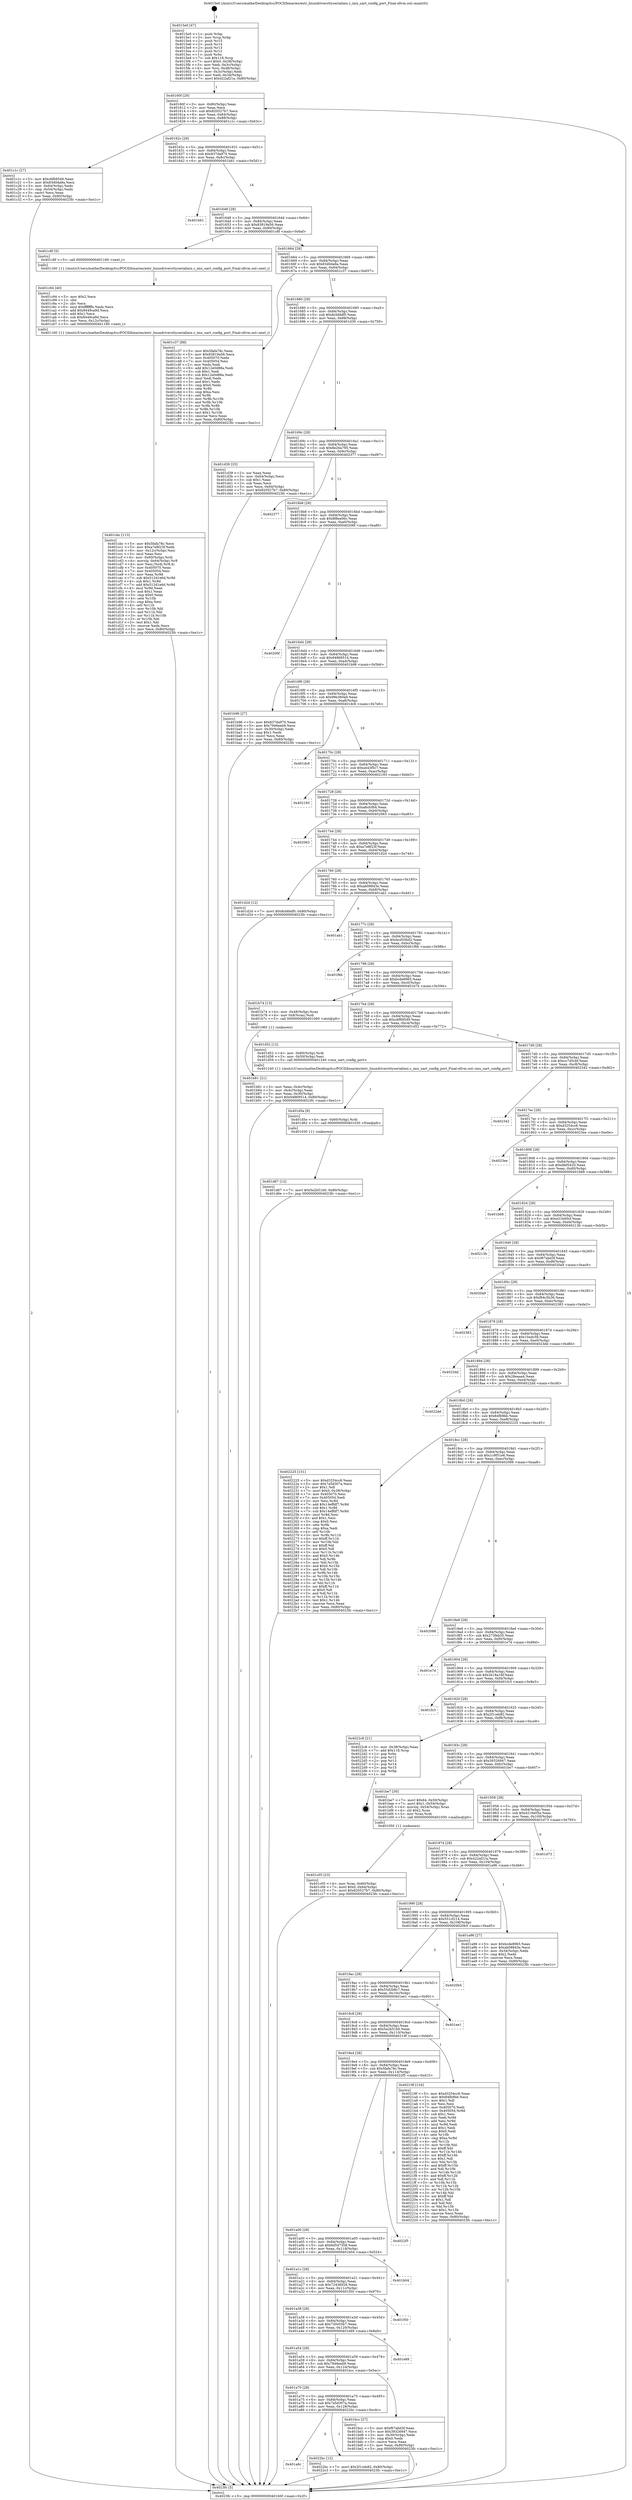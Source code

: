 digraph "0x4015e0" {
  label = "0x4015e0 (/mnt/c/Users/mathe/Desktop/tcc/POCII/binaries/extr_linuxdriversttyserialimx.c_imx_uart_config_port_Final-ollvm.out::main(0))"
  labelloc = "t"
  node[shape=record]

  Entry [label="",width=0.3,height=0.3,shape=circle,fillcolor=black,style=filled]
  "0x40160f" [label="{
     0x40160f [29]\l
     | [instrs]\l
     &nbsp;&nbsp;0x40160f \<+3\>: mov -0x80(%rbp),%eax\l
     &nbsp;&nbsp;0x401612 \<+2\>: mov %eax,%ecx\l
     &nbsp;&nbsp;0x401614 \<+6\>: sub $0x820527b7,%ecx\l
     &nbsp;&nbsp;0x40161a \<+6\>: mov %eax,-0x84(%rbp)\l
     &nbsp;&nbsp;0x401620 \<+6\>: mov %ecx,-0x88(%rbp)\l
     &nbsp;&nbsp;0x401626 \<+6\>: je 0000000000401c1c \<main+0x63c\>\l
  }"]
  "0x401c1c" [label="{
     0x401c1c [27]\l
     | [instrs]\l
     &nbsp;&nbsp;0x401c1c \<+5\>: mov $0xc6f69549,%eax\l
     &nbsp;&nbsp;0x401c21 \<+5\>: mov $0x83d0da9a,%ecx\l
     &nbsp;&nbsp;0x401c26 \<+3\>: mov -0x64(%rbp),%edx\l
     &nbsp;&nbsp;0x401c29 \<+3\>: cmp -0x54(%rbp),%edx\l
     &nbsp;&nbsp;0x401c2c \<+3\>: cmovl %ecx,%eax\l
     &nbsp;&nbsp;0x401c2f \<+3\>: mov %eax,-0x80(%rbp)\l
     &nbsp;&nbsp;0x401c32 \<+5\>: jmp 00000000004023fc \<main+0xe1c\>\l
  }"]
  "0x40162c" [label="{
     0x40162c [28]\l
     | [instrs]\l
     &nbsp;&nbsp;0x40162c \<+5\>: jmp 0000000000401631 \<main+0x51\>\l
     &nbsp;&nbsp;0x401631 \<+6\>: mov -0x84(%rbp),%eax\l
     &nbsp;&nbsp;0x401637 \<+5\>: sub $0x837da970,%eax\l
     &nbsp;&nbsp;0x40163c \<+6\>: mov %eax,-0x8c(%rbp)\l
     &nbsp;&nbsp;0x401642 \<+6\>: je 0000000000401bb1 \<main+0x5d1\>\l
  }"]
  Exit [label="",width=0.3,height=0.3,shape=circle,fillcolor=black,style=filled,peripheries=2]
  "0x401bb1" [label="{
     0x401bb1\l
  }", style=dashed]
  "0x401648" [label="{
     0x401648 [28]\l
     | [instrs]\l
     &nbsp;&nbsp;0x401648 \<+5\>: jmp 000000000040164d \<main+0x6d\>\l
     &nbsp;&nbsp;0x40164d \<+6\>: mov -0x84(%rbp),%eax\l
     &nbsp;&nbsp;0x401653 \<+5\>: sub $0x83819a56,%eax\l
     &nbsp;&nbsp;0x401658 \<+6\>: mov %eax,-0x90(%rbp)\l
     &nbsp;&nbsp;0x40165e \<+6\>: je 0000000000401c8f \<main+0x6af\>\l
  }"]
  "0x401a8c" [label="{
     0x401a8c\l
  }", style=dashed]
  "0x401c8f" [label="{
     0x401c8f [5]\l
     | [instrs]\l
     &nbsp;&nbsp;0x401c8f \<+5\>: call 0000000000401160 \<next_i\>\l
     | [calls]\l
     &nbsp;&nbsp;0x401160 \{1\} (/mnt/c/Users/mathe/Desktop/tcc/POCII/binaries/extr_linuxdriversttyserialimx.c_imx_uart_config_port_Final-ollvm.out::next_i)\l
  }"]
  "0x401664" [label="{
     0x401664 [28]\l
     | [instrs]\l
     &nbsp;&nbsp;0x401664 \<+5\>: jmp 0000000000401669 \<main+0x89\>\l
     &nbsp;&nbsp;0x401669 \<+6\>: mov -0x84(%rbp),%eax\l
     &nbsp;&nbsp;0x40166f \<+5\>: sub $0x83d0da9a,%eax\l
     &nbsp;&nbsp;0x401674 \<+6\>: mov %eax,-0x94(%rbp)\l
     &nbsp;&nbsp;0x40167a \<+6\>: je 0000000000401c37 \<main+0x657\>\l
  }"]
  "0x4022bc" [label="{
     0x4022bc [12]\l
     | [instrs]\l
     &nbsp;&nbsp;0x4022bc \<+7\>: movl $0x2f1ceb82,-0x80(%rbp)\l
     &nbsp;&nbsp;0x4022c3 \<+5\>: jmp 00000000004023fc \<main+0xe1c\>\l
  }"]
  "0x401c37" [label="{
     0x401c37 [88]\l
     | [instrs]\l
     &nbsp;&nbsp;0x401c37 \<+5\>: mov $0x5fafa78c,%eax\l
     &nbsp;&nbsp;0x401c3c \<+5\>: mov $0x83819a56,%ecx\l
     &nbsp;&nbsp;0x401c41 \<+7\>: mov 0x405070,%edx\l
     &nbsp;&nbsp;0x401c48 \<+7\>: mov 0x405054,%esi\l
     &nbsp;&nbsp;0x401c4f \<+2\>: mov %edx,%edi\l
     &nbsp;&nbsp;0x401c51 \<+6\>: add $0x12e0d88a,%edi\l
     &nbsp;&nbsp;0x401c57 \<+3\>: sub $0x1,%edi\l
     &nbsp;&nbsp;0x401c5a \<+6\>: sub $0x12e0d88a,%edi\l
     &nbsp;&nbsp;0x401c60 \<+3\>: imul %edi,%edx\l
     &nbsp;&nbsp;0x401c63 \<+3\>: and $0x1,%edx\l
     &nbsp;&nbsp;0x401c66 \<+3\>: cmp $0x0,%edx\l
     &nbsp;&nbsp;0x401c69 \<+4\>: sete %r8b\l
     &nbsp;&nbsp;0x401c6d \<+3\>: cmp $0xa,%esi\l
     &nbsp;&nbsp;0x401c70 \<+4\>: setl %r9b\l
     &nbsp;&nbsp;0x401c74 \<+3\>: mov %r8b,%r10b\l
     &nbsp;&nbsp;0x401c77 \<+3\>: and %r9b,%r10b\l
     &nbsp;&nbsp;0x401c7a \<+3\>: xor %r9b,%r8b\l
     &nbsp;&nbsp;0x401c7d \<+3\>: or %r8b,%r10b\l
     &nbsp;&nbsp;0x401c80 \<+4\>: test $0x1,%r10b\l
     &nbsp;&nbsp;0x401c84 \<+3\>: cmovne %ecx,%eax\l
     &nbsp;&nbsp;0x401c87 \<+3\>: mov %eax,-0x80(%rbp)\l
     &nbsp;&nbsp;0x401c8a \<+5\>: jmp 00000000004023fc \<main+0xe1c\>\l
  }"]
  "0x401680" [label="{
     0x401680 [28]\l
     | [instrs]\l
     &nbsp;&nbsp;0x401680 \<+5\>: jmp 0000000000401685 \<main+0xa5\>\l
     &nbsp;&nbsp;0x401685 \<+6\>: mov -0x84(%rbp),%eax\l
     &nbsp;&nbsp;0x40168b \<+5\>: sub $0x8cbfddf0,%eax\l
     &nbsp;&nbsp;0x401690 \<+6\>: mov %eax,-0x98(%rbp)\l
     &nbsp;&nbsp;0x401696 \<+6\>: je 0000000000401d39 \<main+0x759\>\l
  }"]
  "0x401d67" [label="{
     0x401d67 [12]\l
     | [instrs]\l
     &nbsp;&nbsp;0x401d67 \<+7\>: movl $0x5a2b51b0,-0x80(%rbp)\l
     &nbsp;&nbsp;0x401d6e \<+5\>: jmp 00000000004023fc \<main+0xe1c\>\l
  }"]
  "0x401d39" [label="{
     0x401d39 [25]\l
     | [instrs]\l
     &nbsp;&nbsp;0x401d39 \<+2\>: xor %eax,%eax\l
     &nbsp;&nbsp;0x401d3b \<+3\>: mov -0x64(%rbp),%ecx\l
     &nbsp;&nbsp;0x401d3e \<+3\>: sub $0x1,%eax\l
     &nbsp;&nbsp;0x401d41 \<+2\>: sub %eax,%ecx\l
     &nbsp;&nbsp;0x401d43 \<+3\>: mov %ecx,-0x64(%rbp)\l
     &nbsp;&nbsp;0x401d46 \<+7\>: movl $0x820527b7,-0x80(%rbp)\l
     &nbsp;&nbsp;0x401d4d \<+5\>: jmp 00000000004023fc \<main+0xe1c\>\l
  }"]
  "0x40169c" [label="{
     0x40169c [28]\l
     | [instrs]\l
     &nbsp;&nbsp;0x40169c \<+5\>: jmp 00000000004016a1 \<main+0xc1\>\l
     &nbsp;&nbsp;0x4016a1 \<+6\>: mov -0x84(%rbp),%eax\l
     &nbsp;&nbsp;0x4016a7 \<+5\>: sub $0x8e26a795,%eax\l
     &nbsp;&nbsp;0x4016ac \<+6\>: mov %eax,-0x9c(%rbp)\l
     &nbsp;&nbsp;0x4016b2 \<+6\>: je 0000000000402377 \<main+0xd97\>\l
  }"]
  "0x401d5e" [label="{
     0x401d5e [9]\l
     | [instrs]\l
     &nbsp;&nbsp;0x401d5e \<+4\>: mov -0x60(%rbp),%rdi\l
     &nbsp;&nbsp;0x401d62 \<+5\>: call 0000000000401030 \<free@plt\>\l
     | [calls]\l
     &nbsp;&nbsp;0x401030 \{1\} (unknown)\l
  }"]
  "0x402377" [label="{
     0x402377\l
  }", style=dashed]
  "0x4016b8" [label="{
     0x4016b8 [28]\l
     | [instrs]\l
     &nbsp;&nbsp;0x4016b8 \<+5\>: jmp 00000000004016bd \<main+0xdd\>\l
     &nbsp;&nbsp;0x4016bd \<+6\>: mov -0x84(%rbp),%eax\l
     &nbsp;&nbsp;0x4016c3 \<+5\>: sub $0x8f8ee06c,%eax\l
     &nbsp;&nbsp;0x4016c8 \<+6\>: mov %eax,-0xa0(%rbp)\l
     &nbsp;&nbsp;0x4016ce \<+6\>: je 000000000040206f \<main+0xa8f\>\l
  }"]
  "0x401cbc" [label="{
     0x401cbc [113]\l
     | [instrs]\l
     &nbsp;&nbsp;0x401cbc \<+5\>: mov $0x5fafa78c,%ecx\l
     &nbsp;&nbsp;0x401cc1 \<+5\>: mov $0xa7e8f23f,%edx\l
     &nbsp;&nbsp;0x401cc6 \<+6\>: mov -0x12c(%rbp),%esi\l
     &nbsp;&nbsp;0x401ccc \<+3\>: imul %eax,%esi\l
     &nbsp;&nbsp;0x401ccf \<+4\>: mov -0x60(%rbp),%rdi\l
     &nbsp;&nbsp;0x401cd3 \<+4\>: movslq -0x64(%rbp),%r8\l
     &nbsp;&nbsp;0x401cd7 \<+4\>: mov %esi,(%rdi,%r8,4)\l
     &nbsp;&nbsp;0x401cdb \<+7\>: mov 0x405070,%eax\l
     &nbsp;&nbsp;0x401ce2 \<+7\>: mov 0x405054,%esi\l
     &nbsp;&nbsp;0x401ce9 \<+3\>: mov %eax,%r9d\l
     &nbsp;&nbsp;0x401cec \<+7\>: sub $0x512d1e6d,%r9d\l
     &nbsp;&nbsp;0x401cf3 \<+4\>: sub $0x1,%r9d\l
     &nbsp;&nbsp;0x401cf7 \<+7\>: add $0x512d1e6d,%r9d\l
     &nbsp;&nbsp;0x401cfe \<+4\>: imul %r9d,%eax\l
     &nbsp;&nbsp;0x401d02 \<+3\>: and $0x1,%eax\l
     &nbsp;&nbsp;0x401d05 \<+3\>: cmp $0x0,%eax\l
     &nbsp;&nbsp;0x401d08 \<+4\>: sete %r10b\l
     &nbsp;&nbsp;0x401d0c \<+3\>: cmp $0xa,%esi\l
     &nbsp;&nbsp;0x401d0f \<+4\>: setl %r11b\l
     &nbsp;&nbsp;0x401d13 \<+3\>: mov %r10b,%bl\l
     &nbsp;&nbsp;0x401d16 \<+3\>: and %r11b,%bl\l
     &nbsp;&nbsp;0x401d19 \<+3\>: xor %r11b,%r10b\l
     &nbsp;&nbsp;0x401d1c \<+3\>: or %r10b,%bl\l
     &nbsp;&nbsp;0x401d1f \<+3\>: test $0x1,%bl\l
     &nbsp;&nbsp;0x401d22 \<+3\>: cmovne %edx,%ecx\l
     &nbsp;&nbsp;0x401d25 \<+3\>: mov %ecx,-0x80(%rbp)\l
     &nbsp;&nbsp;0x401d28 \<+5\>: jmp 00000000004023fc \<main+0xe1c\>\l
  }"]
  "0x40206f" [label="{
     0x40206f\l
  }", style=dashed]
  "0x4016d4" [label="{
     0x4016d4 [28]\l
     | [instrs]\l
     &nbsp;&nbsp;0x4016d4 \<+5\>: jmp 00000000004016d9 \<main+0xf9\>\l
     &nbsp;&nbsp;0x4016d9 \<+6\>: mov -0x84(%rbp),%eax\l
     &nbsp;&nbsp;0x4016df \<+5\>: sub $0x94869514,%eax\l
     &nbsp;&nbsp;0x4016e4 \<+6\>: mov %eax,-0xa4(%rbp)\l
     &nbsp;&nbsp;0x4016ea \<+6\>: je 0000000000401b96 \<main+0x5b6\>\l
  }"]
  "0x401c94" [label="{
     0x401c94 [40]\l
     | [instrs]\l
     &nbsp;&nbsp;0x401c94 \<+5\>: mov $0x2,%ecx\l
     &nbsp;&nbsp;0x401c99 \<+1\>: cltd\l
     &nbsp;&nbsp;0x401c9a \<+2\>: idiv %ecx\l
     &nbsp;&nbsp;0x401c9c \<+6\>: imul $0xfffffffe,%edx,%ecx\l
     &nbsp;&nbsp;0x401ca2 \<+6\>: add $0x8449ca9d,%ecx\l
     &nbsp;&nbsp;0x401ca8 \<+3\>: add $0x1,%ecx\l
     &nbsp;&nbsp;0x401cab \<+6\>: sub $0x8449ca9d,%ecx\l
     &nbsp;&nbsp;0x401cb1 \<+6\>: mov %ecx,-0x12c(%rbp)\l
     &nbsp;&nbsp;0x401cb7 \<+5\>: call 0000000000401160 \<next_i\>\l
     | [calls]\l
     &nbsp;&nbsp;0x401160 \{1\} (/mnt/c/Users/mathe/Desktop/tcc/POCII/binaries/extr_linuxdriversttyserialimx.c_imx_uart_config_port_Final-ollvm.out::next_i)\l
  }"]
  "0x401b96" [label="{
     0x401b96 [27]\l
     | [instrs]\l
     &nbsp;&nbsp;0x401b96 \<+5\>: mov $0x837da970,%eax\l
     &nbsp;&nbsp;0x401b9b \<+5\>: mov $0x7946eeb9,%ecx\l
     &nbsp;&nbsp;0x401ba0 \<+3\>: mov -0x30(%rbp),%edx\l
     &nbsp;&nbsp;0x401ba3 \<+3\>: cmp $0x1,%edx\l
     &nbsp;&nbsp;0x401ba6 \<+3\>: cmovl %ecx,%eax\l
     &nbsp;&nbsp;0x401ba9 \<+3\>: mov %eax,-0x80(%rbp)\l
     &nbsp;&nbsp;0x401bac \<+5\>: jmp 00000000004023fc \<main+0xe1c\>\l
  }"]
  "0x4016f0" [label="{
     0x4016f0 [28]\l
     | [instrs]\l
     &nbsp;&nbsp;0x4016f0 \<+5\>: jmp 00000000004016f5 \<main+0x115\>\l
     &nbsp;&nbsp;0x4016f5 \<+6\>: mov -0x84(%rbp),%eax\l
     &nbsp;&nbsp;0x4016fb \<+5\>: sub $0x99e360a9,%eax\l
     &nbsp;&nbsp;0x401700 \<+6\>: mov %eax,-0xa8(%rbp)\l
     &nbsp;&nbsp;0x401706 \<+6\>: je 0000000000401dc6 \<main+0x7e6\>\l
  }"]
  "0x401c05" [label="{
     0x401c05 [23]\l
     | [instrs]\l
     &nbsp;&nbsp;0x401c05 \<+4\>: mov %rax,-0x60(%rbp)\l
     &nbsp;&nbsp;0x401c09 \<+7\>: movl $0x0,-0x64(%rbp)\l
     &nbsp;&nbsp;0x401c10 \<+7\>: movl $0x820527b7,-0x80(%rbp)\l
     &nbsp;&nbsp;0x401c17 \<+5\>: jmp 00000000004023fc \<main+0xe1c\>\l
  }"]
  "0x401dc6" [label="{
     0x401dc6\l
  }", style=dashed]
  "0x40170c" [label="{
     0x40170c [28]\l
     | [instrs]\l
     &nbsp;&nbsp;0x40170c \<+5\>: jmp 0000000000401711 \<main+0x131\>\l
     &nbsp;&nbsp;0x401711 \<+6\>: mov -0x84(%rbp),%eax\l
     &nbsp;&nbsp;0x401717 \<+5\>: sub $0xa443f5c7,%eax\l
     &nbsp;&nbsp;0x40171c \<+6\>: mov %eax,-0xac(%rbp)\l
     &nbsp;&nbsp;0x401722 \<+6\>: je 0000000000402193 \<main+0xbb3\>\l
  }"]
  "0x401a70" [label="{
     0x401a70 [28]\l
     | [instrs]\l
     &nbsp;&nbsp;0x401a70 \<+5\>: jmp 0000000000401a75 \<main+0x495\>\l
     &nbsp;&nbsp;0x401a75 \<+6\>: mov -0x84(%rbp),%eax\l
     &nbsp;&nbsp;0x401a7b \<+5\>: sub $0x7a5d307a,%eax\l
     &nbsp;&nbsp;0x401a80 \<+6\>: mov %eax,-0x128(%rbp)\l
     &nbsp;&nbsp;0x401a86 \<+6\>: je 00000000004022bc \<main+0xcdc\>\l
  }"]
  "0x402193" [label="{
     0x402193\l
  }", style=dashed]
  "0x401728" [label="{
     0x401728 [28]\l
     | [instrs]\l
     &nbsp;&nbsp;0x401728 \<+5\>: jmp 000000000040172d \<main+0x14d\>\l
     &nbsp;&nbsp;0x40172d \<+6\>: mov -0x84(%rbp),%eax\l
     &nbsp;&nbsp;0x401733 \<+5\>: sub $0xa6cfcf64,%eax\l
     &nbsp;&nbsp;0x401738 \<+6\>: mov %eax,-0xb0(%rbp)\l
     &nbsp;&nbsp;0x40173e \<+6\>: je 0000000000402063 \<main+0xa83\>\l
  }"]
  "0x401bcc" [label="{
     0x401bcc [27]\l
     | [instrs]\l
     &nbsp;&nbsp;0x401bcc \<+5\>: mov $0xf67abd3f,%eax\l
     &nbsp;&nbsp;0x401bd1 \<+5\>: mov $0x39326947,%ecx\l
     &nbsp;&nbsp;0x401bd6 \<+3\>: mov -0x30(%rbp),%edx\l
     &nbsp;&nbsp;0x401bd9 \<+3\>: cmp $0x0,%edx\l
     &nbsp;&nbsp;0x401bdc \<+3\>: cmove %ecx,%eax\l
     &nbsp;&nbsp;0x401bdf \<+3\>: mov %eax,-0x80(%rbp)\l
     &nbsp;&nbsp;0x401be2 \<+5\>: jmp 00000000004023fc \<main+0xe1c\>\l
  }"]
  "0x402063" [label="{
     0x402063\l
  }", style=dashed]
  "0x401744" [label="{
     0x401744 [28]\l
     | [instrs]\l
     &nbsp;&nbsp;0x401744 \<+5\>: jmp 0000000000401749 \<main+0x169\>\l
     &nbsp;&nbsp;0x401749 \<+6\>: mov -0x84(%rbp),%eax\l
     &nbsp;&nbsp;0x40174f \<+5\>: sub $0xa7e8f23f,%eax\l
     &nbsp;&nbsp;0x401754 \<+6\>: mov %eax,-0xb4(%rbp)\l
     &nbsp;&nbsp;0x40175a \<+6\>: je 0000000000401d2d \<main+0x74d\>\l
  }"]
  "0x401a54" [label="{
     0x401a54 [28]\l
     | [instrs]\l
     &nbsp;&nbsp;0x401a54 \<+5\>: jmp 0000000000401a59 \<main+0x479\>\l
     &nbsp;&nbsp;0x401a59 \<+6\>: mov -0x84(%rbp),%eax\l
     &nbsp;&nbsp;0x401a5f \<+5\>: sub $0x7946eeb9,%eax\l
     &nbsp;&nbsp;0x401a64 \<+6\>: mov %eax,-0x124(%rbp)\l
     &nbsp;&nbsp;0x401a6a \<+6\>: je 0000000000401bcc \<main+0x5ec\>\l
  }"]
  "0x401d2d" [label="{
     0x401d2d [12]\l
     | [instrs]\l
     &nbsp;&nbsp;0x401d2d \<+7\>: movl $0x8cbfddf0,-0x80(%rbp)\l
     &nbsp;&nbsp;0x401d34 \<+5\>: jmp 00000000004023fc \<main+0xe1c\>\l
  }"]
  "0x401760" [label="{
     0x401760 [28]\l
     | [instrs]\l
     &nbsp;&nbsp;0x401760 \<+5\>: jmp 0000000000401765 \<main+0x185\>\l
     &nbsp;&nbsp;0x401765 \<+6\>: mov -0x84(%rbp),%eax\l
     &nbsp;&nbsp;0x40176b \<+5\>: sub $0xab08843e,%eax\l
     &nbsp;&nbsp;0x401770 \<+6\>: mov %eax,-0xb8(%rbp)\l
     &nbsp;&nbsp;0x401776 \<+6\>: je 0000000000401ab1 \<main+0x4d1\>\l
  }"]
  "0x401e89" [label="{
     0x401e89\l
  }", style=dashed]
  "0x401ab1" [label="{
     0x401ab1\l
  }", style=dashed]
  "0x40177c" [label="{
     0x40177c [28]\l
     | [instrs]\l
     &nbsp;&nbsp;0x40177c \<+5\>: jmp 0000000000401781 \<main+0x1a1\>\l
     &nbsp;&nbsp;0x401781 \<+6\>: mov -0x84(%rbp),%eax\l
     &nbsp;&nbsp;0x401787 \<+5\>: sub $0xbcd55bd2,%eax\l
     &nbsp;&nbsp;0x40178c \<+6\>: mov %eax,-0xbc(%rbp)\l
     &nbsp;&nbsp;0x401792 \<+6\>: je 0000000000401f6b \<main+0x98b\>\l
  }"]
  "0x401a38" [label="{
     0x401a38 [28]\l
     | [instrs]\l
     &nbsp;&nbsp;0x401a38 \<+5\>: jmp 0000000000401a3d \<main+0x45d\>\l
     &nbsp;&nbsp;0x401a3d \<+6\>: mov -0x84(%rbp),%eax\l
     &nbsp;&nbsp;0x401a43 \<+5\>: sub $0x730c03b7,%eax\l
     &nbsp;&nbsp;0x401a48 \<+6\>: mov %eax,-0x120(%rbp)\l
     &nbsp;&nbsp;0x401a4e \<+6\>: je 0000000000401e89 \<main+0x8a9\>\l
  }"]
  "0x401f6b" [label="{
     0x401f6b\l
  }", style=dashed]
  "0x401798" [label="{
     0x401798 [28]\l
     | [instrs]\l
     &nbsp;&nbsp;0x401798 \<+5\>: jmp 000000000040179d \<main+0x1bd\>\l
     &nbsp;&nbsp;0x40179d \<+6\>: mov -0x84(%rbp),%eax\l
     &nbsp;&nbsp;0x4017a3 \<+5\>: sub $0xbcde8965,%eax\l
     &nbsp;&nbsp;0x4017a8 \<+6\>: mov %eax,-0xc0(%rbp)\l
     &nbsp;&nbsp;0x4017ae \<+6\>: je 0000000000401b74 \<main+0x594\>\l
  }"]
  "0x401f50" [label="{
     0x401f50\l
  }", style=dashed]
  "0x401b74" [label="{
     0x401b74 [13]\l
     | [instrs]\l
     &nbsp;&nbsp;0x401b74 \<+4\>: mov -0x48(%rbp),%rax\l
     &nbsp;&nbsp;0x401b78 \<+4\>: mov 0x8(%rax),%rdi\l
     &nbsp;&nbsp;0x401b7c \<+5\>: call 0000000000401060 \<atoi@plt\>\l
     | [calls]\l
     &nbsp;&nbsp;0x401060 \{1\} (unknown)\l
  }"]
  "0x4017b4" [label="{
     0x4017b4 [28]\l
     | [instrs]\l
     &nbsp;&nbsp;0x4017b4 \<+5\>: jmp 00000000004017b9 \<main+0x1d9\>\l
     &nbsp;&nbsp;0x4017b9 \<+6\>: mov -0x84(%rbp),%eax\l
     &nbsp;&nbsp;0x4017bf \<+5\>: sub $0xc6f69549,%eax\l
     &nbsp;&nbsp;0x4017c4 \<+6\>: mov %eax,-0xc4(%rbp)\l
     &nbsp;&nbsp;0x4017ca \<+6\>: je 0000000000401d52 \<main+0x772\>\l
  }"]
  "0x401a1c" [label="{
     0x401a1c [28]\l
     | [instrs]\l
     &nbsp;&nbsp;0x401a1c \<+5\>: jmp 0000000000401a21 \<main+0x441\>\l
     &nbsp;&nbsp;0x401a21 \<+6\>: mov -0x84(%rbp),%eax\l
     &nbsp;&nbsp;0x401a27 \<+5\>: sub $0x72436026,%eax\l
     &nbsp;&nbsp;0x401a2c \<+6\>: mov %eax,-0x11c(%rbp)\l
     &nbsp;&nbsp;0x401a32 \<+6\>: je 0000000000401f50 \<main+0x970\>\l
  }"]
  "0x401d52" [label="{
     0x401d52 [12]\l
     | [instrs]\l
     &nbsp;&nbsp;0x401d52 \<+4\>: mov -0x60(%rbp),%rdi\l
     &nbsp;&nbsp;0x401d56 \<+3\>: mov -0x50(%rbp),%esi\l
     &nbsp;&nbsp;0x401d59 \<+5\>: call 0000000000401240 \<imx_uart_config_port\>\l
     | [calls]\l
     &nbsp;&nbsp;0x401240 \{1\} (/mnt/c/Users/mathe/Desktop/tcc/POCII/binaries/extr_linuxdriversttyserialimx.c_imx_uart_config_port_Final-ollvm.out::imx_uart_config_port)\l
  }"]
  "0x4017d0" [label="{
     0x4017d0 [28]\l
     | [instrs]\l
     &nbsp;&nbsp;0x4017d0 \<+5\>: jmp 00000000004017d5 \<main+0x1f5\>\l
     &nbsp;&nbsp;0x4017d5 \<+6\>: mov -0x84(%rbp),%eax\l
     &nbsp;&nbsp;0x4017db \<+5\>: sub $0xcc7d5cbf,%eax\l
     &nbsp;&nbsp;0x4017e0 \<+6\>: mov %eax,-0xc8(%rbp)\l
     &nbsp;&nbsp;0x4017e6 \<+6\>: je 0000000000402342 \<main+0xd62\>\l
  }"]
  "0x401b04" [label="{
     0x401b04\l
  }", style=dashed]
  "0x402342" [label="{
     0x402342\l
  }", style=dashed]
  "0x4017ec" [label="{
     0x4017ec [28]\l
     | [instrs]\l
     &nbsp;&nbsp;0x4017ec \<+5\>: jmp 00000000004017f1 \<main+0x211\>\l
     &nbsp;&nbsp;0x4017f1 \<+6\>: mov -0x84(%rbp),%eax\l
     &nbsp;&nbsp;0x4017f7 \<+5\>: sub $0xd3254cc6,%eax\l
     &nbsp;&nbsp;0x4017fc \<+6\>: mov %eax,-0xcc(%rbp)\l
     &nbsp;&nbsp;0x401802 \<+6\>: je 00000000004023ee \<main+0xe0e\>\l
  }"]
  "0x401a00" [label="{
     0x401a00 [28]\l
     | [instrs]\l
     &nbsp;&nbsp;0x401a00 \<+5\>: jmp 0000000000401a05 \<main+0x425\>\l
     &nbsp;&nbsp;0x401a05 \<+6\>: mov -0x84(%rbp),%eax\l
     &nbsp;&nbsp;0x401a0b \<+5\>: sub $0x6d547358,%eax\l
     &nbsp;&nbsp;0x401a10 \<+6\>: mov %eax,-0x118(%rbp)\l
     &nbsp;&nbsp;0x401a16 \<+6\>: je 0000000000401b04 \<main+0x524\>\l
  }"]
  "0x4023ee" [label="{
     0x4023ee\l
  }", style=dashed]
  "0x401808" [label="{
     0x401808 [28]\l
     | [instrs]\l
     &nbsp;&nbsp;0x401808 \<+5\>: jmp 000000000040180d \<main+0x22d\>\l
     &nbsp;&nbsp;0x40180d \<+6\>: mov -0x84(%rbp),%eax\l
     &nbsp;&nbsp;0x401813 \<+5\>: sub $0xdfef5420,%eax\l
     &nbsp;&nbsp;0x401818 \<+6\>: mov %eax,-0xd0(%rbp)\l
     &nbsp;&nbsp;0x40181e \<+6\>: je 0000000000401b68 \<main+0x588\>\l
  }"]
  "0x4022f5" [label="{
     0x4022f5\l
  }", style=dashed]
  "0x401b68" [label="{
     0x401b68\l
  }", style=dashed]
  "0x401824" [label="{
     0x401824 [28]\l
     | [instrs]\l
     &nbsp;&nbsp;0x401824 \<+5\>: jmp 0000000000401829 \<main+0x249\>\l
     &nbsp;&nbsp;0x401829 \<+6\>: mov -0x84(%rbp),%eax\l
     &nbsp;&nbsp;0x40182f \<+5\>: sub $0xe31b00cf,%eax\l
     &nbsp;&nbsp;0x401834 \<+6\>: mov %eax,-0xd4(%rbp)\l
     &nbsp;&nbsp;0x40183a \<+6\>: je 000000000040213b \<main+0xb5b\>\l
  }"]
  "0x4019e4" [label="{
     0x4019e4 [28]\l
     | [instrs]\l
     &nbsp;&nbsp;0x4019e4 \<+5\>: jmp 00000000004019e9 \<main+0x409\>\l
     &nbsp;&nbsp;0x4019e9 \<+6\>: mov -0x84(%rbp),%eax\l
     &nbsp;&nbsp;0x4019ef \<+5\>: sub $0x5fafa78c,%eax\l
     &nbsp;&nbsp;0x4019f4 \<+6\>: mov %eax,-0x114(%rbp)\l
     &nbsp;&nbsp;0x4019fa \<+6\>: je 00000000004022f5 \<main+0xd15\>\l
  }"]
  "0x40213b" [label="{
     0x40213b\l
  }", style=dashed]
  "0x401840" [label="{
     0x401840 [28]\l
     | [instrs]\l
     &nbsp;&nbsp;0x401840 \<+5\>: jmp 0000000000401845 \<main+0x265\>\l
     &nbsp;&nbsp;0x401845 \<+6\>: mov -0x84(%rbp),%eax\l
     &nbsp;&nbsp;0x40184b \<+5\>: sub $0xf67abd3f,%eax\l
     &nbsp;&nbsp;0x401850 \<+6\>: mov %eax,-0xd8(%rbp)\l
     &nbsp;&nbsp;0x401856 \<+6\>: je 00000000004020a9 \<main+0xac9\>\l
  }"]
  "0x40219f" [label="{
     0x40219f [134]\l
     | [instrs]\l
     &nbsp;&nbsp;0x40219f \<+5\>: mov $0xd3254cc6,%eax\l
     &nbsp;&nbsp;0x4021a4 \<+5\>: mov $0x84fb9bb,%ecx\l
     &nbsp;&nbsp;0x4021a9 \<+2\>: mov $0x1,%dl\l
     &nbsp;&nbsp;0x4021ab \<+2\>: xor %esi,%esi\l
     &nbsp;&nbsp;0x4021ad \<+7\>: mov 0x405070,%edi\l
     &nbsp;&nbsp;0x4021b4 \<+8\>: mov 0x405054,%r8d\l
     &nbsp;&nbsp;0x4021bc \<+3\>: sub $0x1,%esi\l
     &nbsp;&nbsp;0x4021bf \<+3\>: mov %edi,%r9d\l
     &nbsp;&nbsp;0x4021c2 \<+3\>: add %esi,%r9d\l
     &nbsp;&nbsp;0x4021c5 \<+4\>: imul %r9d,%edi\l
     &nbsp;&nbsp;0x4021c9 \<+3\>: and $0x1,%edi\l
     &nbsp;&nbsp;0x4021cc \<+3\>: cmp $0x0,%edi\l
     &nbsp;&nbsp;0x4021cf \<+4\>: sete %r10b\l
     &nbsp;&nbsp;0x4021d3 \<+4\>: cmp $0xa,%r8d\l
     &nbsp;&nbsp;0x4021d7 \<+4\>: setl %r11b\l
     &nbsp;&nbsp;0x4021db \<+3\>: mov %r10b,%bl\l
     &nbsp;&nbsp;0x4021de \<+3\>: xor $0xff,%bl\l
     &nbsp;&nbsp;0x4021e1 \<+3\>: mov %r11b,%r14b\l
     &nbsp;&nbsp;0x4021e4 \<+4\>: xor $0xff,%r14b\l
     &nbsp;&nbsp;0x4021e8 \<+3\>: xor $0x1,%dl\l
     &nbsp;&nbsp;0x4021eb \<+3\>: mov %bl,%r15b\l
     &nbsp;&nbsp;0x4021ee \<+4\>: and $0xff,%r15b\l
     &nbsp;&nbsp;0x4021f2 \<+3\>: and %dl,%r10b\l
     &nbsp;&nbsp;0x4021f5 \<+3\>: mov %r14b,%r12b\l
     &nbsp;&nbsp;0x4021f8 \<+4\>: and $0xff,%r12b\l
     &nbsp;&nbsp;0x4021fc \<+3\>: and %dl,%r11b\l
     &nbsp;&nbsp;0x4021ff \<+3\>: or %r10b,%r15b\l
     &nbsp;&nbsp;0x402202 \<+3\>: or %r11b,%r12b\l
     &nbsp;&nbsp;0x402205 \<+3\>: xor %r12b,%r15b\l
     &nbsp;&nbsp;0x402208 \<+3\>: or %r14b,%bl\l
     &nbsp;&nbsp;0x40220b \<+3\>: xor $0xff,%bl\l
     &nbsp;&nbsp;0x40220e \<+3\>: or $0x1,%dl\l
     &nbsp;&nbsp;0x402211 \<+2\>: and %dl,%bl\l
     &nbsp;&nbsp;0x402213 \<+3\>: or %bl,%r15b\l
     &nbsp;&nbsp;0x402216 \<+4\>: test $0x1,%r15b\l
     &nbsp;&nbsp;0x40221a \<+3\>: cmovne %ecx,%eax\l
     &nbsp;&nbsp;0x40221d \<+3\>: mov %eax,-0x80(%rbp)\l
     &nbsp;&nbsp;0x402220 \<+5\>: jmp 00000000004023fc \<main+0xe1c\>\l
  }"]
  "0x4020a9" [label="{
     0x4020a9\l
  }", style=dashed]
  "0x40185c" [label="{
     0x40185c [28]\l
     | [instrs]\l
     &nbsp;&nbsp;0x40185c \<+5\>: jmp 0000000000401861 \<main+0x281\>\l
     &nbsp;&nbsp;0x401861 \<+6\>: mov -0x84(%rbp),%eax\l
     &nbsp;&nbsp;0x401867 \<+5\>: sub $0xf94c5b36,%eax\l
     &nbsp;&nbsp;0x40186c \<+6\>: mov %eax,-0xdc(%rbp)\l
     &nbsp;&nbsp;0x401872 \<+6\>: je 0000000000402383 \<main+0xda3\>\l
  }"]
  "0x4019c8" [label="{
     0x4019c8 [28]\l
     | [instrs]\l
     &nbsp;&nbsp;0x4019c8 \<+5\>: jmp 00000000004019cd \<main+0x3ed\>\l
     &nbsp;&nbsp;0x4019cd \<+6\>: mov -0x84(%rbp),%eax\l
     &nbsp;&nbsp;0x4019d3 \<+5\>: sub $0x5a2b51b0,%eax\l
     &nbsp;&nbsp;0x4019d8 \<+6\>: mov %eax,-0x110(%rbp)\l
     &nbsp;&nbsp;0x4019de \<+6\>: je 000000000040219f \<main+0xbbf\>\l
  }"]
  "0x402383" [label="{
     0x402383\l
  }", style=dashed]
  "0x401878" [label="{
     0x401878 [28]\l
     | [instrs]\l
     &nbsp;&nbsp;0x401878 \<+5\>: jmp 000000000040187d \<main+0x29d\>\l
     &nbsp;&nbsp;0x40187d \<+6\>: mov -0x84(%rbp),%eax\l
     &nbsp;&nbsp;0x401883 \<+5\>: sub $0x10adc58,%eax\l
     &nbsp;&nbsp;0x401888 \<+6\>: mov %eax,-0xe0(%rbp)\l
     &nbsp;&nbsp;0x40188e \<+6\>: je 00000000004023dd \<main+0xdfd\>\l
  }"]
  "0x401ee1" [label="{
     0x401ee1\l
  }", style=dashed]
  "0x4023dd" [label="{
     0x4023dd\l
  }", style=dashed]
  "0x401894" [label="{
     0x401894 [28]\l
     | [instrs]\l
     &nbsp;&nbsp;0x401894 \<+5\>: jmp 0000000000401899 \<main+0x2b9\>\l
     &nbsp;&nbsp;0x401899 \<+6\>: mov -0x84(%rbp),%eax\l
     &nbsp;&nbsp;0x40189f \<+5\>: sub $0x28eaaa4,%eax\l
     &nbsp;&nbsp;0x4018a4 \<+6\>: mov %eax,-0xe4(%rbp)\l
     &nbsp;&nbsp;0x4018aa \<+6\>: je 00000000004022dd \<main+0xcfd\>\l
  }"]
  "0x4019ac" [label="{
     0x4019ac [28]\l
     | [instrs]\l
     &nbsp;&nbsp;0x4019ac \<+5\>: jmp 00000000004019b1 \<main+0x3d1\>\l
     &nbsp;&nbsp;0x4019b1 \<+6\>: mov -0x84(%rbp),%eax\l
     &nbsp;&nbsp;0x4019b7 \<+5\>: sub $0x55d2b8c7,%eax\l
     &nbsp;&nbsp;0x4019bc \<+6\>: mov %eax,-0x10c(%rbp)\l
     &nbsp;&nbsp;0x4019c2 \<+6\>: je 0000000000401ee1 \<main+0x901\>\l
  }"]
  "0x4022dd" [label="{
     0x4022dd\l
  }", style=dashed]
  "0x4018b0" [label="{
     0x4018b0 [28]\l
     | [instrs]\l
     &nbsp;&nbsp;0x4018b0 \<+5\>: jmp 00000000004018b5 \<main+0x2d5\>\l
     &nbsp;&nbsp;0x4018b5 \<+6\>: mov -0x84(%rbp),%eax\l
     &nbsp;&nbsp;0x4018bb \<+5\>: sub $0x84fb9bb,%eax\l
     &nbsp;&nbsp;0x4018c0 \<+6\>: mov %eax,-0xe8(%rbp)\l
     &nbsp;&nbsp;0x4018c6 \<+6\>: je 0000000000402225 \<main+0xc45\>\l
  }"]
  "0x4020b5" [label="{
     0x4020b5\l
  }", style=dashed]
  "0x402225" [label="{
     0x402225 [151]\l
     | [instrs]\l
     &nbsp;&nbsp;0x402225 \<+5\>: mov $0xd3254cc6,%eax\l
     &nbsp;&nbsp;0x40222a \<+5\>: mov $0x7a5d307a,%ecx\l
     &nbsp;&nbsp;0x40222f \<+2\>: mov $0x1,%dl\l
     &nbsp;&nbsp;0x402231 \<+7\>: movl $0x0,-0x38(%rbp)\l
     &nbsp;&nbsp;0x402238 \<+7\>: mov 0x405070,%esi\l
     &nbsp;&nbsp;0x40223f \<+7\>: mov 0x405054,%edi\l
     &nbsp;&nbsp;0x402246 \<+3\>: mov %esi,%r8d\l
     &nbsp;&nbsp;0x402249 \<+7\>: add $0x14effdf7,%r8d\l
     &nbsp;&nbsp;0x402250 \<+4\>: sub $0x1,%r8d\l
     &nbsp;&nbsp;0x402254 \<+7\>: sub $0x14effdf7,%r8d\l
     &nbsp;&nbsp;0x40225b \<+4\>: imul %r8d,%esi\l
     &nbsp;&nbsp;0x40225f \<+3\>: and $0x1,%esi\l
     &nbsp;&nbsp;0x402262 \<+3\>: cmp $0x0,%esi\l
     &nbsp;&nbsp;0x402265 \<+4\>: sete %r9b\l
     &nbsp;&nbsp;0x402269 \<+3\>: cmp $0xa,%edi\l
     &nbsp;&nbsp;0x40226c \<+4\>: setl %r10b\l
     &nbsp;&nbsp;0x402270 \<+3\>: mov %r9b,%r11b\l
     &nbsp;&nbsp;0x402273 \<+4\>: xor $0xff,%r11b\l
     &nbsp;&nbsp;0x402277 \<+3\>: mov %r10b,%bl\l
     &nbsp;&nbsp;0x40227a \<+3\>: xor $0xff,%bl\l
     &nbsp;&nbsp;0x40227d \<+3\>: xor $0x0,%dl\l
     &nbsp;&nbsp;0x402280 \<+3\>: mov %r11b,%r14b\l
     &nbsp;&nbsp;0x402283 \<+4\>: and $0x0,%r14b\l
     &nbsp;&nbsp;0x402287 \<+3\>: and %dl,%r9b\l
     &nbsp;&nbsp;0x40228a \<+3\>: mov %bl,%r15b\l
     &nbsp;&nbsp;0x40228d \<+4\>: and $0x0,%r15b\l
     &nbsp;&nbsp;0x402291 \<+3\>: and %dl,%r10b\l
     &nbsp;&nbsp;0x402294 \<+3\>: or %r9b,%r14b\l
     &nbsp;&nbsp;0x402297 \<+3\>: or %r10b,%r15b\l
     &nbsp;&nbsp;0x40229a \<+3\>: xor %r15b,%r14b\l
     &nbsp;&nbsp;0x40229d \<+3\>: or %bl,%r11b\l
     &nbsp;&nbsp;0x4022a0 \<+4\>: xor $0xff,%r11b\l
     &nbsp;&nbsp;0x4022a4 \<+3\>: or $0x0,%dl\l
     &nbsp;&nbsp;0x4022a7 \<+3\>: and %dl,%r11b\l
     &nbsp;&nbsp;0x4022aa \<+3\>: or %r11b,%r14b\l
     &nbsp;&nbsp;0x4022ad \<+4\>: test $0x1,%r14b\l
     &nbsp;&nbsp;0x4022b1 \<+3\>: cmovne %ecx,%eax\l
     &nbsp;&nbsp;0x4022b4 \<+3\>: mov %eax,-0x80(%rbp)\l
     &nbsp;&nbsp;0x4022b7 \<+5\>: jmp 00000000004023fc \<main+0xe1c\>\l
  }"]
  "0x4018cc" [label="{
     0x4018cc [28]\l
     | [instrs]\l
     &nbsp;&nbsp;0x4018cc \<+5\>: jmp 00000000004018d1 \<main+0x2f1\>\l
     &nbsp;&nbsp;0x4018d1 \<+6\>: mov -0x84(%rbp),%eax\l
     &nbsp;&nbsp;0x4018d7 \<+5\>: sub $0x1c9f51e6,%eax\l
     &nbsp;&nbsp;0x4018dc \<+6\>: mov %eax,-0xec(%rbp)\l
     &nbsp;&nbsp;0x4018e2 \<+6\>: je 0000000000402088 \<main+0xaa8\>\l
  }"]
  "0x401b81" [label="{
     0x401b81 [21]\l
     | [instrs]\l
     &nbsp;&nbsp;0x401b81 \<+3\>: mov %eax,-0x4c(%rbp)\l
     &nbsp;&nbsp;0x401b84 \<+3\>: mov -0x4c(%rbp),%eax\l
     &nbsp;&nbsp;0x401b87 \<+3\>: mov %eax,-0x30(%rbp)\l
     &nbsp;&nbsp;0x401b8a \<+7\>: movl $0x94869514,-0x80(%rbp)\l
     &nbsp;&nbsp;0x401b91 \<+5\>: jmp 00000000004023fc \<main+0xe1c\>\l
  }"]
  "0x402088" [label="{
     0x402088\l
  }", style=dashed]
  "0x4018e8" [label="{
     0x4018e8 [28]\l
     | [instrs]\l
     &nbsp;&nbsp;0x4018e8 \<+5\>: jmp 00000000004018ed \<main+0x30d\>\l
     &nbsp;&nbsp;0x4018ed \<+6\>: mov -0x84(%rbp),%eax\l
     &nbsp;&nbsp;0x4018f3 \<+5\>: sub $0x273feb35,%eax\l
     &nbsp;&nbsp;0x4018f8 \<+6\>: mov %eax,-0xf0(%rbp)\l
     &nbsp;&nbsp;0x4018fe \<+6\>: je 0000000000401e7d \<main+0x89d\>\l
  }"]
  "0x4015e0" [label="{
     0x4015e0 [47]\l
     | [instrs]\l
     &nbsp;&nbsp;0x4015e0 \<+1\>: push %rbp\l
     &nbsp;&nbsp;0x4015e1 \<+3\>: mov %rsp,%rbp\l
     &nbsp;&nbsp;0x4015e4 \<+2\>: push %r15\l
     &nbsp;&nbsp;0x4015e6 \<+2\>: push %r14\l
     &nbsp;&nbsp;0x4015e8 \<+2\>: push %r13\l
     &nbsp;&nbsp;0x4015ea \<+2\>: push %r12\l
     &nbsp;&nbsp;0x4015ec \<+1\>: push %rbx\l
     &nbsp;&nbsp;0x4015ed \<+7\>: sub $0x118,%rsp\l
     &nbsp;&nbsp;0x4015f4 \<+7\>: movl $0x0,-0x38(%rbp)\l
     &nbsp;&nbsp;0x4015fb \<+3\>: mov %edi,-0x3c(%rbp)\l
     &nbsp;&nbsp;0x4015fe \<+4\>: mov %rsi,-0x48(%rbp)\l
     &nbsp;&nbsp;0x401602 \<+3\>: mov -0x3c(%rbp),%edi\l
     &nbsp;&nbsp;0x401605 \<+3\>: mov %edi,-0x34(%rbp)\l
     &nbsp;&nbsp;0x401608 \<+7\>: movl $0x422af21a,-0x80(%rbp)\l
  }"]
  "0x401e7d" [label="{
     0x401e7d\l
  }", style=dashed]
  "0x401904" [label="{
     0x401904 [28]\l
     | [instrs]\l
     &nbsp;&nbsp;0x401904 \<+5\>: jmp 0000000000401909 \<main+0x329\>\l
     &nbsp;&nbsp;0x401909 \<+6\>: mov -0x84(%rbp),%eax\l
     &nbsp;&nbsp;0x40190f \<+5\>: sub $0x2b18a16f,%eax\l
     &nbsp;&nbsp;0x401914 \<+6\>: mov %eax,-0xf4(%rbp)\l
     &nbsp;&nbsp;0x40191a \<+6\>: je 0000000000401fc3 \<main+0x9e3\>\l
  }"]
  "0x4023fc" [label="{
     0x4023fc [5]\l
     | [instrs]\l
     &nbsp;&nbsp;0x4023fc \<+5\>: jmp 000000000040160f \<main+0x2f\>\l
  }"]
  "0x401fc3" [label="{
     0x401fc3\l
  }", style=dashed]
  "0x401920" [label="{
     0x401920 [28]\l
     | [instrs]\l
     &nbsp;&nbsp;0x401920 \<+5\>: jmp 0000000000401925 \<main+0x345\>\l
     &nbsp;&nbsp;0x401925 \<+6\>: mov -0x84(%rbp),%eax\l
     &nbsp;&nbsp;0x40192b \<+5\>: sub $0x2f1ceb82,%eax\l
     &nbsp;&nbsp;0x401930 \<+6\>: mov %eax,-0xf8(%rbp)\l
     &nbsp;&nbsp;0x401936 \<+6\>: je 00000000004022c8 \<main+0xce8\>\l
  }"]
  "0x401990" [label="{
     0x401990 [28]\l
     | [instrs]\l
     &nbsp;&nbsp;0x401990 \<+5\>: jmp 0000000000401995 \<main+0x3b5\>\l
     &nbsp;&nbsp;0x401995 \<+6\>: mov -0x84(%rbp),%eax\l
     &nbsp;&nbsp;0x40199b \<+5\>: sub $0x551cf214,%eax\l
     &nbsp;&nbsp;0x4019a0 \<+6\>: mov %eax,-0x108(%rbp)\l
     &nbsp;&nbsp;0x4019a6 \<+6\>: je 00000000004020b5 \<main+0xad5\>\l
  }"]
  "0x4022c8" [label="{
     0x4022c8 [21]\l
     | [instrs]\l
     &nbsp;&nbsp;0x4022c8 \<+3\>: mov -0x38(%rbp),%eax\l
     &nbsp;&nbsp;0x4022cb \<+7\>: add $0x118,%rsp\l
     &nbsp;&nbsp;0x4022d2 \<+1\>: pop %rbx\l
     &nbsp;&nbsp;0x4022d3 \<+2\>: pop %r12\l
     &nbsp;&nbsp;0x4022d5 \<+2\>: pop %r13\l
     &nbsp;&nbsp;0x4022d7 \<+2\>: pop %r14\l
     &nbsp;&nbsp;0x4022d9 \<+2\>: pop %r15\l
     &nbsp;&nbsp;0x4022db \<+1\>: pop %rbp\l
     &nbsp;&nbsp;0x4022dc \<+1\>: ret\l
  }"]
  "0x40193c" [label="{
     0x40193c [28]\l
     | [instrs]\l
     &nbsp;&nbsp;0x40193c \<+5\>: jmp 0000000000401941 \<main+0x361\>\l
     &nbsp;&nbsp;0x401941 \<+6\>: mov -0x84(%rbp),%eax\l
     &nbsp;&nbsp;0x401947 \<+5\>: sub $0x39326947,%eax\l
     &nbsp;&nbsp;0x40194c \<+6\>: mov %eax,-0xfc(%rbp)\l
     &nbsp;&nbsp;0x401952 \<+6\>: je 0000000000401be7 \<main+0x607\>\l
  }"]
  "0x401a96" [label="{
     0x401a96 [27]\l
     | [instrs]\l
     &nbsp;&nbsp;0x401a96 \<+5\>: mov $0xbcde8965,%eax\l
     &nbsp;&nbsp;0x401a9b \<+5\>: mov $0xab08843e,%ecx\l
     &nbsp;&nbsp;0x401aa0 \<+3\>: mov -0x34(%rbp),%edx\l
     &nbsp;&nbsp;0x401aa3 \<+3\>: cmp $0x2,%edx\l
     &nbsp;&nbsp;0x401aa6 \<+3\>: cmovne %ecx,%eax\l
     &nbsp;&nbsp;0x401aa9 \<+3\>: mov %eax,-0x80(%rbp)\l
     &nbsp;&nbsp;0x401aac \<+5\>: jmp 00000000004023fc \<main+0xe1c\>\l
  }"]
  "0x401be7" [label="{
     0x401be7 [30]\l
     | [instrs]\l
     &nbsp;&nbsp;0x401be7 \<+7\>: movl $0x64,-0x50(%rbp)\l
     &nbsp;&nbsp;0x401bee \<+7\>: movl $0x1,-0x54(%rbp)\l
     &nbsp;&nbsp;0x401bf5 \<+4\>: movslq -0x54(%rbp),%rax\l
     &nbsp;&nbsp;0x401bf9 \<+4\>: shl $0x2,%rax\l
     &nbsp;&nbsp;0x401bfd \<+3\>: mov %rax,%rdi\l
     &nbsp;&nbsp;0x401c00 \<+5\>: call 0000000000401050 \<malloc@plt\>\l
     | [calls]\l
     &nbsp;&nbsp;0x401050 \{1\} (unknown)\l
  }"]
  "0x401958" [label="{
     0x401958 [28]\l
     | [instrs]\l
     &nbsp;&nbsp;0x401958 \<+5\>: jmp 000000000040195d \<main+0x37d\>\l
     &nbsp;&nbsp;0x40195d \<+6\>: mov -0x84(%rbp),%eax\l
     &nbsp;&nbsp;0x401963 \<+5\>: sub $0x4216e05a,%eax\l
     &nbsp;&nbsp;0x401968 \<+6\>: mov %eax,-0x100(%rbp)\l
     &nbsp;&nbsp;0x40196e \<+6\>: je 0000000000401d73 \<main+0x793\>\l
  }"]
  "0x401974" [label="{
     0x401974 [28]\l
     | [instrs]\l
     &nbsp;&nbsp;0x401974 \<+5\>: jmp 0000000000401979 \<main+0x399\>\l
     &nbsp;&nbsp;0x401979 \<+6\>: mov -0x84(%rbp),%eax\l
     &nbsp;&nbsp;0x40197f \<+5\>: sub $0x422af21a,%eax\l
     &nbsp;&nbsp;0x401984 \<+6\>: mov %eax,-0x104(%rbp)\l
     &nbsp;&nbsp;0x40198a \<+6\>: je 0000000000401a96 \<main+0x4b6\>\l
  }"]
  "0x401d73" [label="{
     0x401d73\l
  }", style=dashed]
  Entry -> "0x4015e0" [label=" 1"]
  "0x40160f" -> "0x401c1c" [label=" 2"]
  "0x40160f" -> "0x40162c" [label=" 14"]
  "0x4022c8" -> Exit [label=" 1"]
  "0x40162c" -> "0x401bb1" [label=" 0"]
  "0x40162c" -> "0x401648" [label=" 14"]
  "0x4022bc" -> "0x4023fc" [label=" 1"]
  "0x401648" -> "0x401c8f" [label=" 1"]
  "0x401648" -> "0x401664" [label=" 13"]
  "0x401a70" -> "0x401a8c" [label=" 0"]
  "0x401664" -> "0x401c37" [label=" 1"]
  "0x401664" -> "0x401680" [label=" 12"]
  "0x401a70" -> "0x4022bc" [label=" 1"]
  "0x401680" -> "0x401d39" [label=" 1"]
  "0x401680" -> "0x40169c" [label=" 11"]
  "0x402225" -> "0x4023fc" [label=" 1"]
  "0x40169c" -> "0x402377" [label=" 0"]
  "0x40169c" -> "0x4016b8" [label=" 11"]
  "0x40219f" -> "0x4023fc" [label=" 1"]
  "0x4016b8" -> "0x40206f" [label=" 0"]
  "0x4016b8" -> "0x4016d4" [label=" 11"]
  "0x401d67" -> "0x4023fc" [label=" 1"]
  "0x4016d4" -> "0x401b96" [label=" 1"]
  "0x4016d4" -> "0x4016f0" [label=" 10"]
  "0x401d5e" -> "0x401d67" [label=" 1"]
  "0x4016f0" -> "0x401dc6" [label=" 0"]
  "0x4016f0" -> "0x40170c" [label=" 10"]
  "0x401d52" -> "0x401d5e" [label=" 1"]
  "0x40170c" -> "0x402193" [label=" 0"]
  "0x40170c" -> "0x401728" [label=" 10"]
  "0x401d39" -> "0x4023fc" [label=" 1"]
  "0x401728" -> "0x402063" [label=" 0"]
  "0x401728" -> "0x401744" [label=" 10"]
  "0x401d2d" -> "0x4023fc" [label=" 1"]
  "0x401744" -> "0x401d2d" [label=" 1"]
  "0x401744" -> "0x401760" [label=" 9"]
  "0x401c94" -> "0x401cbc" [label=" 1"]
  "0x401760" -> "0x401ab1" [label=" 0"]
  "0x401760" -> "0x40177c" [label=" 9"]
  "0x401c8f" -> "0x401c94" [label=" 1"]
  "0x40177c" -> "0x401f6b" [label=" 0"]
  "0x40177c" -> "0x401798" [label=" 9"]
  "0x401c1c" -> "0x4023fc" [label=" 2"]
  "0x401798" -> "0x401b74" [label=" 1"]
  "0x401798" -> "0x4017b4" [label=" 8"]
  "0x401c05" -> "0x4023fc" [label=" 1"]
  "0x4017b4" -> "0x401d52" [label=" 1"]
  "0x4017b4" -> "0x4017d0" [label=" 7"]
  "0x401bcc" -> "0x4023fc" [label=" 1"]
  "0x4017d0" -> "0x402342" [label=" 0"]
  "0x4017d0" -> "0x4017ec" [label=" 7"]
  "0x401a54" -> "0x401a70" [label=" 1"]
  "0x4017ec" -> "0x4023ee" [label=" 0"]
  "0x4017ec" -> "0x401808" [label=" 7"]
  "0x401cbc" -> "0x4023fc" [label=" 1"]
  "0x401808" -> "0x401b68" [label=" 0"]
  "0x401808" -> "0x401824" [label=" 7"]
  "0x401a38" -> "0x401a54" [label=" 2"]
  "0x401824" -> "0x40213b" [label=" 0"]
  "0x401824" -> "0x401840" [label=" 7"]
  "0x401c37" -> "0x4023fc" [label=" 1"]
  "0x401840" -> "0x4020a9" [label=" 0"]
  "0x401840" -> "0x40185c" [label=" 7"]
  "0x401a1c" -> "0x401a38" [label=" 2"]
  "0x40185c" -> "0x402383" [label=" 0"]
  "0x40185c" -> "0x401878" [label=" 7"]
  "0x401be7" -> "0x401c05" [label=" 1"]
  "0x401878" -> "0x4023dd" [label=" 0"]
  "0x401878" -> "0x401894" [label=" 7"]
  "0x401a00" -> "0x401a1c" [label=" 2"]
  "0x401894" -> "0x4022dd" [label=" 0"]
  "0x401894" -> "0x4018b0" [label=" 7"]
  "0x401a54" -> "0x401bcc" [label=" 1"]
  "0x4018b0" -> "0x402225" [label=" 1"]
  "0x4018b0" -> "0x4018cc" [label=" 6"]
  "0x4019e4" -> "0x401a00" [label=" 2"]
  "0x4018cc" -> "0x402088" [label=" 0"]
  "0x4018cc" -> "0x4018e8" [label=" 6"]
  "0x401a38" -> "0x401e89" [label=" 0"]
  "0x4018e8" -> "0x401e7d" [label=" 0"]
  "0x4018e8" -> "0x401904" [label=" 6"]
  "0x4019c8" -> "0x4019e4" [label=" 2"]
  "0x401904" -> "0x401fc3" [label=" 0"]
  "0x401904" -> "0x401920" [label=" 6"]
  "0x4019c8" -> "0x40219f" [label=" 1"]
  "0x401920" -> "0x4022c8" [label=" 1"]
  "0x401920" -> "0x40193c" [label=" 5"]
  "0x401a1c" -> "0x401f50" [label=" 0"]
  "0x40193c" -> "0x401be7" [label=" 1"]
  "0x40193c" -> "0x401958" [label=" 4"]
  "0x4019ac" -> "0x4019c8" [label=" 3"]
  "0x401958" -> "0x401d73" [label=" 0"]
  "0x401958" -> "0x401974" [label=" 4"]
  "0x4019ac" -> "0x401ee1" [label=" 0"]
  "0x401974" -> "0x401a96" [label=" 1"]
  "0x401974" -> "0x401990" [label=" 3"]
  "0x401a96" -> "0x4023fc" [label=" 1"]
  "0x4015e0" -> "0x40160f" [label=" 1"]
  "0x4023fc" -> "0x40160f" [label=" 15"]
  "0x401b74" -> "0x401b81" [label=" 1"]
  "0x401b81" -> "0x4023fc" [label=" 1"]
  "0x401b96" -> "0x4023fc" [label=" 1"]
  "0x4019e4" -> "0x4022f5" [label=" 0"]
  "0x401990" -> "0x4020b5" [label=" 0"]
  "0x401990" -> "0x4019ac" [label=" 3"]
  "0x401a00" -> "0x401b04" [label=" 0"]
}
